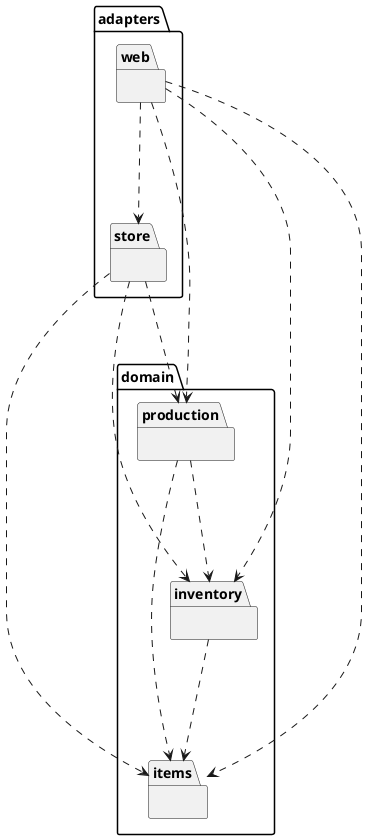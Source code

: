 @startuml
package domain {
    package items {
    }
    package inventory {
    }
        inventory ...> items
    package production {
    }
        production ...> items
        production ...> inventory
}

package adapters {
    package store {
    }
        store ...> items
        store ...> inventory
        store ...> production
    package web {
    }
        web ...> items
        web ...> inventory
        web ...> production
        web ...> store
}


@enduml